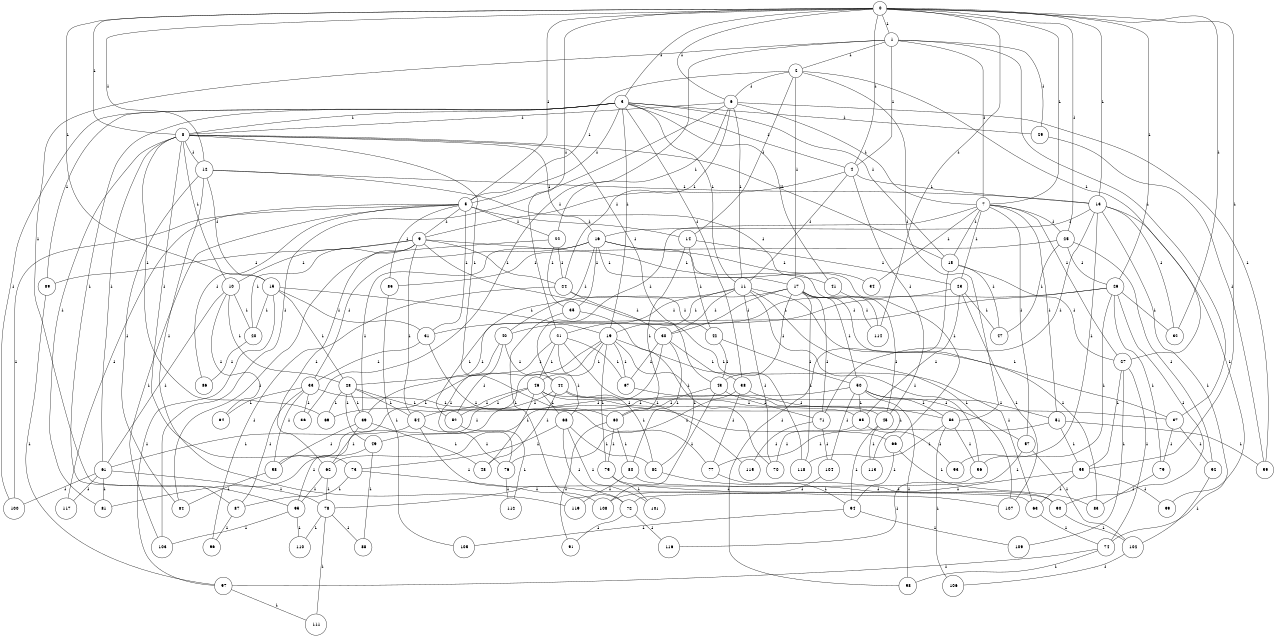graph G {
size="8.5,11;"
ratio = "expand;"
fixedsize="true;"
overlap="scale;"
node[shape=circle,width=.12,hight=.12,fontsize=12]
edge[fontsize=12]

0[label=" 0" color=black, pos="0.28566095,0.079866439!"];
1[label=" 1" color=black, pos="1.6862952,2.425637!"];
2[label=" 2" color=black, pos="1.738055,2.9123593!"];
3[label=" 3" color=black, pos="2.5295686,2.7288436!"];
4[label=" 4" color=black, pos="2.9892666,0.31317418!"];
5[label=" 5" color=black, pos="0.36830732,1.5876052!"];
6[label=" 6" color=black, pos="2.9592951,2.3906472!"];
7[label=" 7" color=black, pos="0.92596823,1.4951129!"];
8[label=" 8" color=black, pos="1.4650804,0.36791143!"];
9[label=" 9" color=black, pos="2.0149165,0.39266829!"];
10[label=" 10" color=black, pos="1.2550611,2.8039635!"];
11[label=" 11" color=black, pos="2.8033616,1.7650801!"];
12[label=" 12" color=black, pos="2.8189675,0.26826134!"];
13[label=" 13" color=black, pos="2.7118628,0.18568446!"];
14[label=" 14" color=black, pos="0.013927229,2.3542178!"];
15[label=" 15" color=black, pos="1.0084895,1.1515246!"];
16[label=" 16" color=black, pos="0.4243101,1.6249456!"];
17[label=" 17" color=black, pos="0.31298452,0.19219809!"];
18[label=" 18" color=black, pos="1.3226415,2.3526754!"];
19[label=" 19" color=black, pos="0.52896862,2.9186313!"];
20[label=" 20" color=black, pos="0.19600976,1.535211!"];
21[label=" 21" color=black, pos="2.0427592,2.5790305!"];
22[label=" 22" color=black, pos="2.297227,1.9965819!"];
23[label=" 23" color=black, pos="1.7825791,0.77928649!"];
24[label=" 24" color=black, pos="2.6675426,2.6461158!"];
25[label=" 25" color=black, pos="0.42184596,0.54857274!"];
26[label=" 26" color=black, pos="0.83447549,2.8704905!"];
27[label=" 27" color=black, pos="1.0190036,0.71138025!"];
28[label=" 28" color=black, pos="2.9760144,0.12288595!"];
29[label=" 29" color=black, pos="1.9674866,2.07546!"];
30[label=" 30" color=black, pos="2.6351649,1.5704302!"];
31[label=" 31" color=black, pos="0.22014842,2.6246332!"];
32[label=" 32" color=black, pos="0.7539488,0.86821806!"];
33[label=" 33" color=black, pos="1.1090629,0.92028221!"];
34[label=" 34" color=black, pos="2.3180389,1.3069825!"];
35[label=" 35" color=black, pos="0.57989455,1.5520559!"];
36[label=" 36" color=black, pos="1.264954,1.5746826!"];
37[label=" 37" color=black, pos="2.3768584,0.4971543!"];
38[label=" 38" color=black, pos="1.7221846,2.4297672!"];
39[label=" 39" color=black, pos="0.41730125,0.83002398!"];
40[label=" 40" color=black, pos="2.3251494,1.3470448!"];
41[label=" 41" color=black, pos="2.1150328,1.3777507!"];
42[label=" 42" color=black, pos="0.05809975,1.7701143!"];
43[label=" 43" color=black, pos="1.703096,0.19390328!"];
44[label=" 44" color=black, pos="2.9971121,1.2004906!"];
45[label=" 45" color=black, pos="0.41872855,2.3859936!"];
46[label=" 46" color=black, pos="2.7652294,2.0832461!"];
47[label=" 47" color=black, pos="1.8701612,0.35378074!"];
48[label=" 48" color=black, pos="2.6115122,0.62952285!"];
49[label=" 49" color=black, pos="1.9681526,2.1596168!"];
50[label=" 50" color=black, pos="1.6920068,1.6642466!"];
51[label=" 51" color=black, pos="1.2519013,1.3631527!"];
52[label=" 52" color=black, pos="2.6267358,2.6229838!"];
53[label=" 53" color=black, pos="1.2612882,1.1863775!"];
54[label=" 54" color=black, pos="0.8247383,0.20904839!"];
55[label=" 55" color=black, pos="2.1828937,0.89021005!"];
56[label=" 56" color=black, pos="2.2636547,2.5209509!"];
57[label=" 57" color=black, pos="0.52700644,0.25805957!"];
58[label=" 58" color=black, pos="2.6102988,0.61411596!"];
59[label=" 59" color=black, pos="1.7804561,1.1112136!"];
60[label=" 60" color=black, pos="1.540912,2.4526562!"];
61[label=" 61" color=black, pos="1.7431749,0.82871796!"];
62[label=" 62" color=black, pos="1.9086573,1.2628127!"];
63[label=" 63" color=black, pos="2.6005955,0.88595698!"];
64[label=" 64" color=black, pos="1.6727556,2.0960574!"];
65[label=" 65" color=black, pos="2.0874756,2.4187752!"];
66[label=" 66" color=black, pos="2.2764232,2.5599746!"];
67[label=" 67" color=black, pos="2.0101599,0.46407111!"];
68[label=" 68" color=black, pos="0.40538555,1.3532722!"];
69[label=" 69" color=black, pos="2.555761,1.7164736!"];
70[label=" 70" color=black, pos="2.2197565,1.5559694!"];
71[label=" 71" color=black, pos="2.1323089,0.68460213!"];
72[label=" 72" color=black, pos="2.8488343,2.0048266!"];
73[label=" 73" color=black, pos="0.13477651,0.63408441!"];
74[label=" 74" color=black, pos="0.45649304,1.4680789!"];
75[label=" 75" color=black, pos="0.86524719,1.0177249!"];
76[label=" 76" color=black, pos="0.84887734,2.4191932!"];
77[label=" 77" color=black, pos="1.5529872,2.8690567!"];
78[label=" 78" color=black, pos="1.114953,0.59309566!"];
79[label=" 79" color=black, pos="1.8669526,1.0523265!"];
80[label=" 80" color=black, pos="2.0583573,2.6520968!"];
81[label=" 81" color=black, pos="2.4807549,2.6043335!"];
82[label=" 82" color=black, pos="2.4802403,0.40390087!"];
83[label=" 83" color=black, pos="1.0045624,2.6161202!"];
84[label=" 84" color=black, pos="2.7926228,1.2580781!"];
85[label=" 85" color=black, pos="0.1709801,2.1183537!"];
86[label=" 86" color=black, pos="0.55216102,2.533195!"];
87[label=" 87" color=black, pos="1.9891471,2.1349005!"];
88[label=" 88" color=black, pos="0.64267452,0.24063823!"];
89[label=" 89" color=black, pos="0.073178604,2.0606773!"];
90[label=" 90" color=black, pos="0.9173841,0.89890636!"];
91[label=" 91" color=black, pos="2.886204,1.7753862!"];
92[label=" 92" color=black, pos="0.55033994,1.0244367!"];
93[label=" 93" color=black, pos="2.1605992,2.0072531!"];
94[label=" 94" color=black, pos="1.8542396,0.13187384!"];
95[label=" 95" color=black, pos="1.1259696,0.89089113!"];
96[label=" 96" color=black, pos="1.0537717,2.8920735!"];
97[label=" 97" color=black, pos="1.9765011,1.6803692!"];
98[label=" 98" color=black, pos="2.4173291,2.8158317!"];
99[label=" 99" color=black, pos="0.094302103,0.98235977!"];
100[label=" 100" color=black, pos="1.6246823,1.3659621!"];
101[label=" 101" color=black, pos="1.1495868,2.4980418!"];
102[label=" 102" color=black, pos="0.91366331,0.84721316!"];
103[label=" 103" color=black, pos="2.8966899,0.80827701!"];
104[label=" 104" color=black, pos="1.8696337,2.0774119!"];
105[label=" 105" color=black, pos="2.6531014,1.7400199!"];
106[label=" 106" color=black, pos="2.3370566,1.3739636!"];
107[label=" 107" color=black, pos="1.1470695,1.0760007!"];
108[label=" 108" color=black, pos="1.3631198,1.5570333!"];
109[label=" 109" color=black, pos="2.815178,2.516533!"];
110[label=" 110" color=black, pos="0.68499066,2.7684742!"];
111[label=" 111" color=black, pos="0.10185047,0.53214218!"];
112[label=" 112" color=black, pos="1.2771017,1.8176189!"];
113[label=" 113" color=black, pos="2.3673351,0.0006336621!"];
114[label=" 114" color=black, pos="1.1134903,0.13575034!"];
115[label=" 115" color=black, pos="1.7309205,0.032311661!"];
116[label=" 116" color=black, pos="2.6537138,0.6067469!"];
117[label=" 117" color=black, pos="2.64442,1.1977331!"];
118[label=" 118" color=black, pos="0.48702608,2.9110913!"];
119[label=" 119" color=black, pos="2.5429585,1.5603607!"];
0--1[label="1"]
0--3[label="1"]
0--4[label="1"]
0--5[label="1"]
0--6[label="1"]
0--7[label="1"]
0--8[label="1"]
0--12[label="1"]
0--13[label="1"]
0--15[label="1"]
0--21[label="1"]
0--25[label="1"]
0--26[label="1"]
0--32[label="1"]
0--55[label="1"]
0--114[label="1"]
1--2[label="1"]
1--4[label="1"]
1--7[label="1"]
1--29[label="1"]
1--36[label="1"]
1--37[label="1"]
1--95[label="1"]
2--5[label="1"]
2--6[label="1"]
2--14[label="1"]
2--17[label="1"]
2--27[label="1"]
2--53[label="1"]
3--4[label="1"]
3--5[label="1"]
3--8[label="1"]
3--11[label="1"]
3--18[label="1"]
3--19[label="1"]
3--29[label="1"]
3--38[label="1"]
3--41[label="1"]
3--87[label="1"]
3--89[label="1"]
3--100[label="1"]
4--9[label="1"]
4--11[label="1"]
4--13[label="1"]
4--45[label="1"]
5--9[label="1"]
5--14[label="1"]
5--22[label="1"]
5--31[label="1"]
5--85[label="1"]
5--86[label="1"]
5--100[label="1"]
5--103[label="1"]
5--117[label="1"]
6--7[label="1"]
6--8[label="1"]
6--11[label="1"]
6--22[label="1"]
6--24[label="1"]
6--59[label="1"]
6--103[label="1"]
7--18[label="1"]
7--23[label="1"]
7--25[label="1"]
7--27[label="1"]
7--34[label="1"]
7--44[label="1"]
7--51[label="1"]
7--57[label="1"]
8--10[label="1"]
8--12[label="1"]
8--16[label="1"]
8--18[label="1"]
8--43[label="1"]
8--60[label="1"]
8--61[label="1"]
8--69[label="1"]
8--73[label="1"]
8--81[label="1"]
9--10[label="1"]
9--20[label="1"]
9--24[label="1"]
9--41[label="1"]
9--54[label="1"]
9--62[label="1"]
9--89[label="1"]
9--118[label="1"]
10--20[label="1"]
10--28[label="1"]
10--61[label="1"]
10--64[label="1"]
11--19[label="1"]
11--30[label="1"]
11--37[label="1"]
11--52[label="1"]
11--56[label="1"]
11--70[label="1"]
11--107[label="1"]
12--13[label="1"]
12--15[label="1"]
12--84[label="1"]
12--114[label="1"]
12--119[label="1"]
13--16[label="1"]
13--32[label="1"]
13--71[label="1"]
13--74[label="1"]
13--93[label="1"]
13--99[label="1"]
14--23[label="1"]
14--42[label="1"]
14--60[label="1"]
15--19[label="1"]
15--20[label="1"]
15--28[label="1"]
15--31[label="1"]
15--97[label="1"]
16--17[label="1"]
16--33[label="1"]
16--34[label="1"]
16--35[label="1"]
16--39[label="1"]
16--40[label="1"]
16--66[label="1"]
17--21[label="1"]
17--30[label="1"]
17--43[label="1"]
17--50[label="1"]
17--71[label="1"]
17--83[label="1"]
17--114[label="1"]
17--118[label="1"]
18--27[label="1"]
18--47[label="1"]
18--98[label="1"]
19--46[label="1"]
19--58[label="1"]
19--63[label="1"]
19--67[label="1"]
19--75[label="1"]
19--82[label="1"]
19--95[label="1"]
20--86[label="1"]
21--28[label="1"]
21--46[label="1"]
21--67[label="1"]
21--68[label="1"]
21--115[label="1"]
22--24[label="1"]
22--35[label="1"]
22--84[label="1"]
23--40[label="1"]
23--47[label="1"]
23--65[label="1"]
23--107[label="1"]
24--30[label="1"]
24--42[label="1"]
24--96[label="1"]
25--26[label="1"]
25--47[label="1"]
25--85[label="1"]
25--92[label="1"]
26--31[label="1"]
26--32[label="1"]
26--39[label="1"]
26--56[label="1"]
26--79[label="1"]
26--90[label="1"]
27--55[label="1"]
27--74[label="1"]
27--109[label="1"]
28--39[label="1"]
28--49[label="1"]
28--54[label="1"]
28--66[label="1"]
28--69[label="1"]
29--59[label="1"]
30--38[label="1"]
30--62[label="1"]
30--67[label="1"]
30--80[label="1"]
31--33[label="1"]
31--77[label="1"]
33--36[label="1"]
33--37[label="1"]
33--58[label="1"]
33--64[label="1"]
33--87[label="1"]
35--70[label="1"]
35--72[label="1"]
37--79[label="1"]
37--92[label="1"]
38--53[label="1"]
38--76[label="1"]
38--77[label="1"]
39--48[label="1"]
39--58[label="1"]
39--62[label="1"]
40--44[label="1"]
40--52[label="1"]
40--76[label="1"]
41--45[label="1"]
42--43[label="1"]
42--50[label="1"]
43--60[label="1"]
43--71[label="1"]
43--108[label="1"]
44--45[label="1"]
44--48[label="1"]
44--49[label="1"]
44--82[label="1"]
45--94[label="1"]
45--113[label="1"]
46--48[label="1"]
46--51[label="1"]
46--52[label="1"]
46--65[label="1"]
46--68[label="1"]
46--69[label="1"]
49--81[label="1"]
49--88[label="1"]
50--53[label="1"]
50--54[label="1"]
50--57[label="1"]
50--65[label="1"]
50--98[label="1"]
50--104[label="1"]
51--55[label="1"]
51--59[label="1"]
51--77[label="1"]
52--112[label="1"]
53--56[label="1"]
53--106[label="1"]
53--118[label="1"]
54--61[label="1"]
54--63[label="1"]
54--76[label="1"]
55--63[label="1"]
55--72[label="1"]
55--99[label="1"]
56--116[label="1"]
57--78[label="1"]
57--102[label="1"]
58--84[label="1"]
60--75[label="1"]
60--80[label="1"]
60--91[label="1"]
61--78[label="1"]
61--81[label="1"]
61--100[label="1"]
61--117[label="1"]
62--78[label="1"]
62--95[label="1"]
63--74[label="1"]
65--70[label="1"]
65--93[label="1"]
66--83[label="1"]
66--94[label="1"]
67--113[label="1"]
68--72[label="1"]
68--73[label="1"]
68--82[label="1"]
68--101[label="1"]
71--104[label="1"]
71--115[label="1"]
72--91[label="1"]
72--116[label="1"]
73--87[label="1"]
73--108[label="1"]
74--97[label="1"]
74--98[label="1"]
75--101[label="1"]
75--107[label="1"]
76--112[label="1"]
77--94[label="1"]
78--88[label="1"]
78--110[label="1"]
78--111[label="1"]
79--83[label="1"]
80--90[label="1"]
80--119[label="1"]
82--90[label="1"]
85--105[label="1"]
87--96[label="1"]
89--97[label="1"]
90--102[label="1"]
92--102[label="1"]
94--105[label="1"]
94--109[label="1"]
95--103[label="1"]
95--110[label="1"]
97--111[label="1"]
102--106[label="1"]
104--108[label="1"]

}
